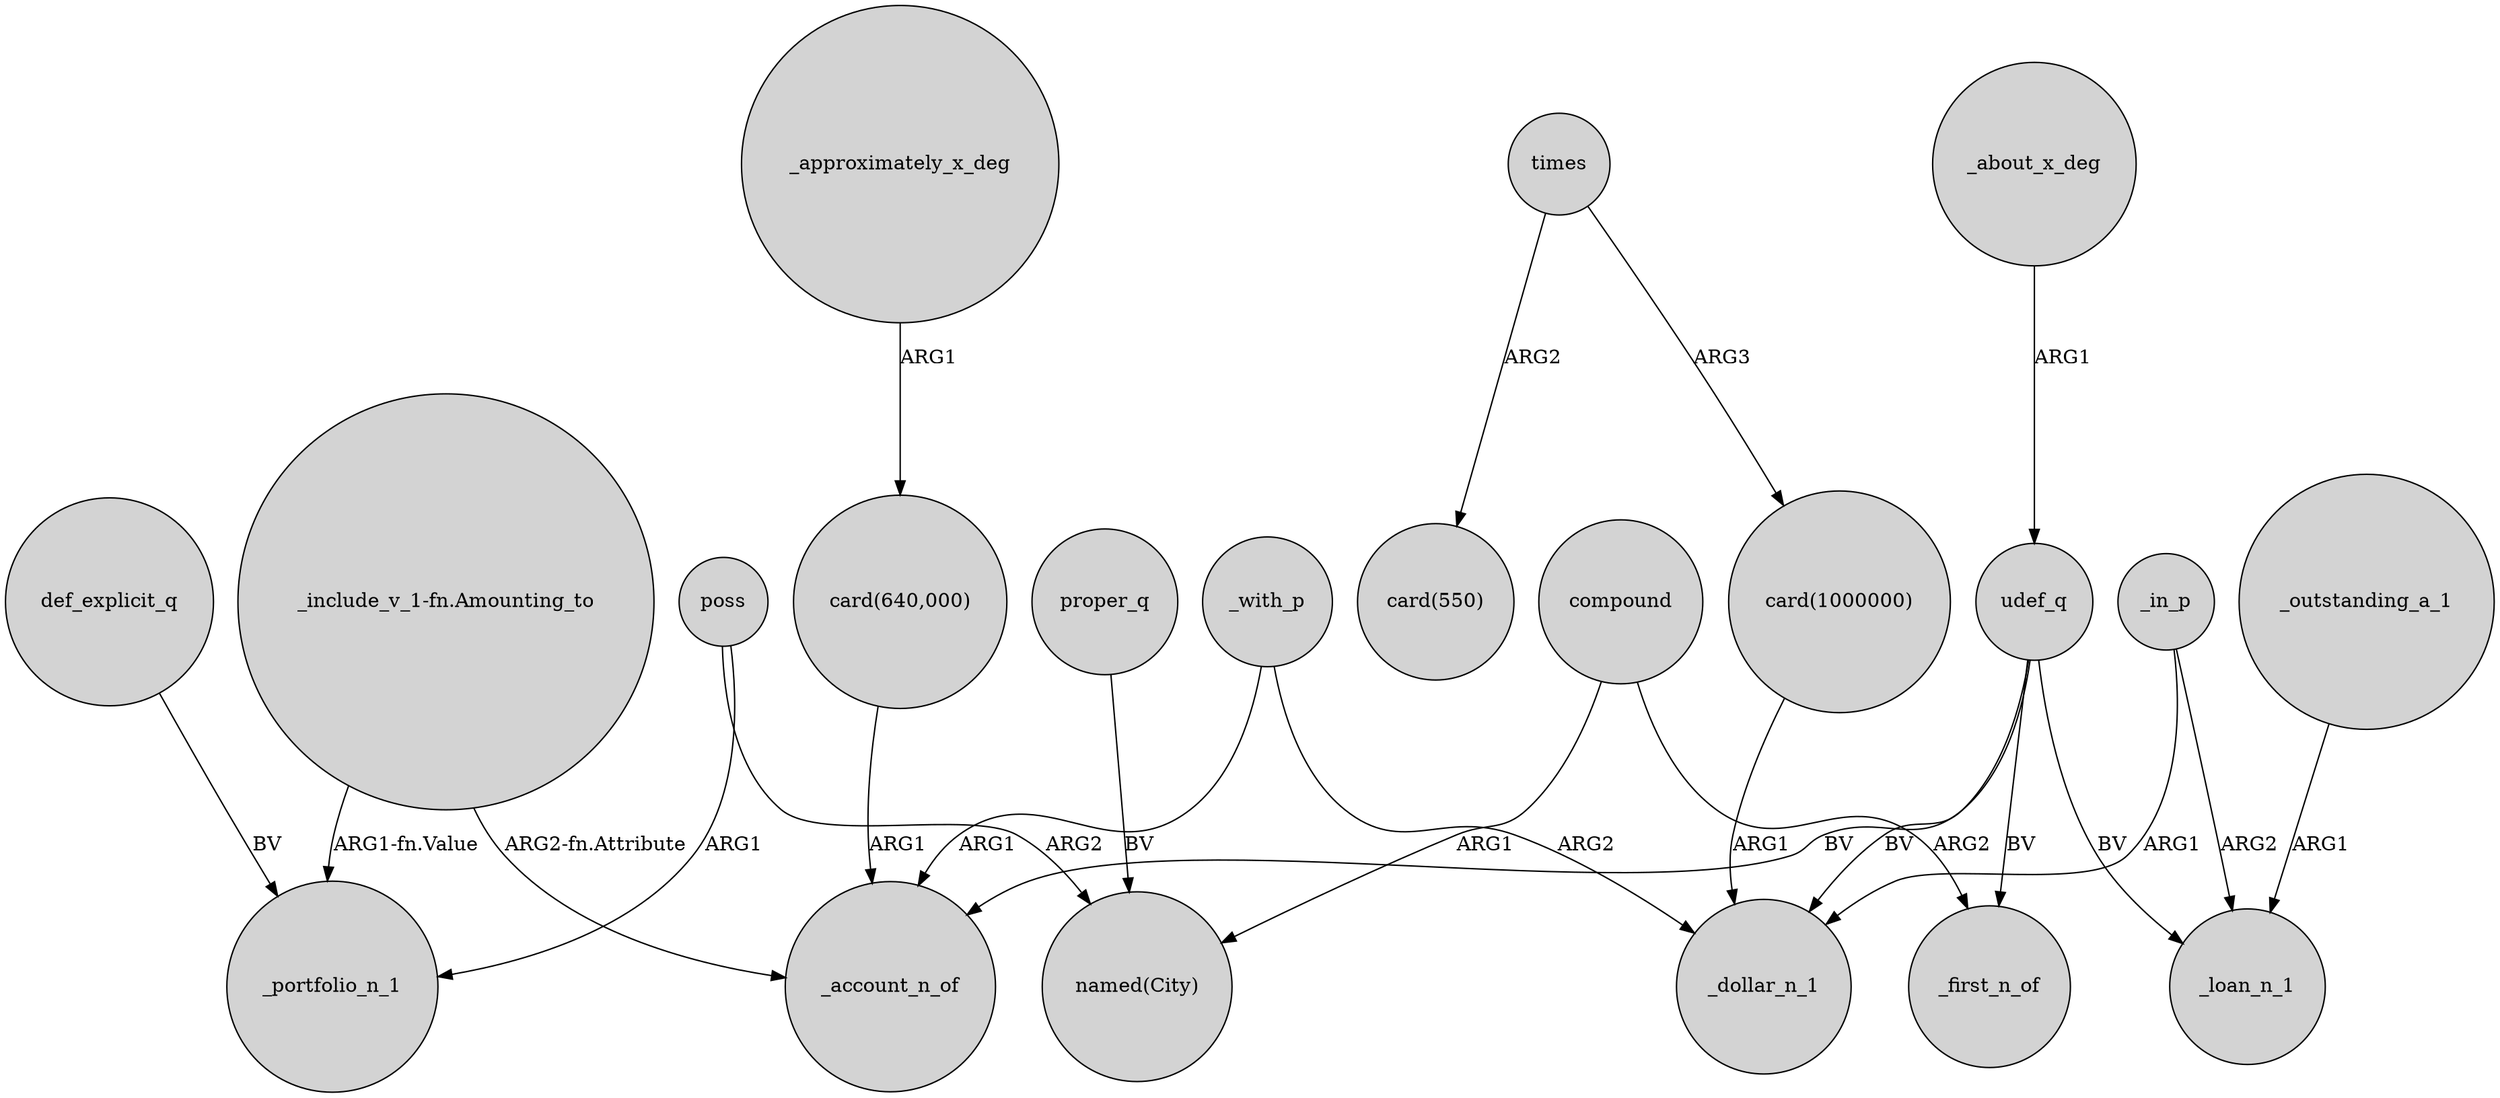 digraph {
	node [shape=circle style=filled]
	_approximately_x_deg -> "card(640,000)" [label=ARG1]
	"_include_v_1-fn.Amounting_to" -> _account_n_of [label="ARG2-fn.Attribute"]
	compound -> "named(City)" [label=ARG1]
	"card(640,000)" -> _account_n_of [label=ARG1]
	udef_q -> _loan_n_1 [label=BV]
	times -> "card(1000000)" [label=ARG3]
	udef_q -> _account_n_of [label=BV]
	udef_q -> _first_n_of [label=BV]
	"_include_v_1-fn.Amounting_to" -> _portfolio_n_1 [label="ARG1-fn.Value"]
	_about_x_deg -> udef_q [label=ARG1]
	_with_p -> _account_n_of [label=ARG1]
	_in_p -> _dollar_n_1 [label=ARG1]
	compound -> _first_n_of [label=ARG2]
	_in_p -> _loan_n_1 [label=ARG2]
	_with_p -> _dollar_n_1 [label=ARG2]
	udef_q -> _dollar_n_1 [label=BV]
	"card(1000000)" -> _dollar_n_1 [label=ARG1]
	poss -> _portfolio_n_1 [label=ARG1]
	proper_q -> "named(City)" [label=BV]
	poss -> "named(City)" [label=ARG2]
	def_explicit_q -> _portfolio_n_1 [label=BV]
	_outstanding_a_1 -> _loan_n_1 [label=ARG1]
	times -> "card(550)" [label=ARG2]
}
